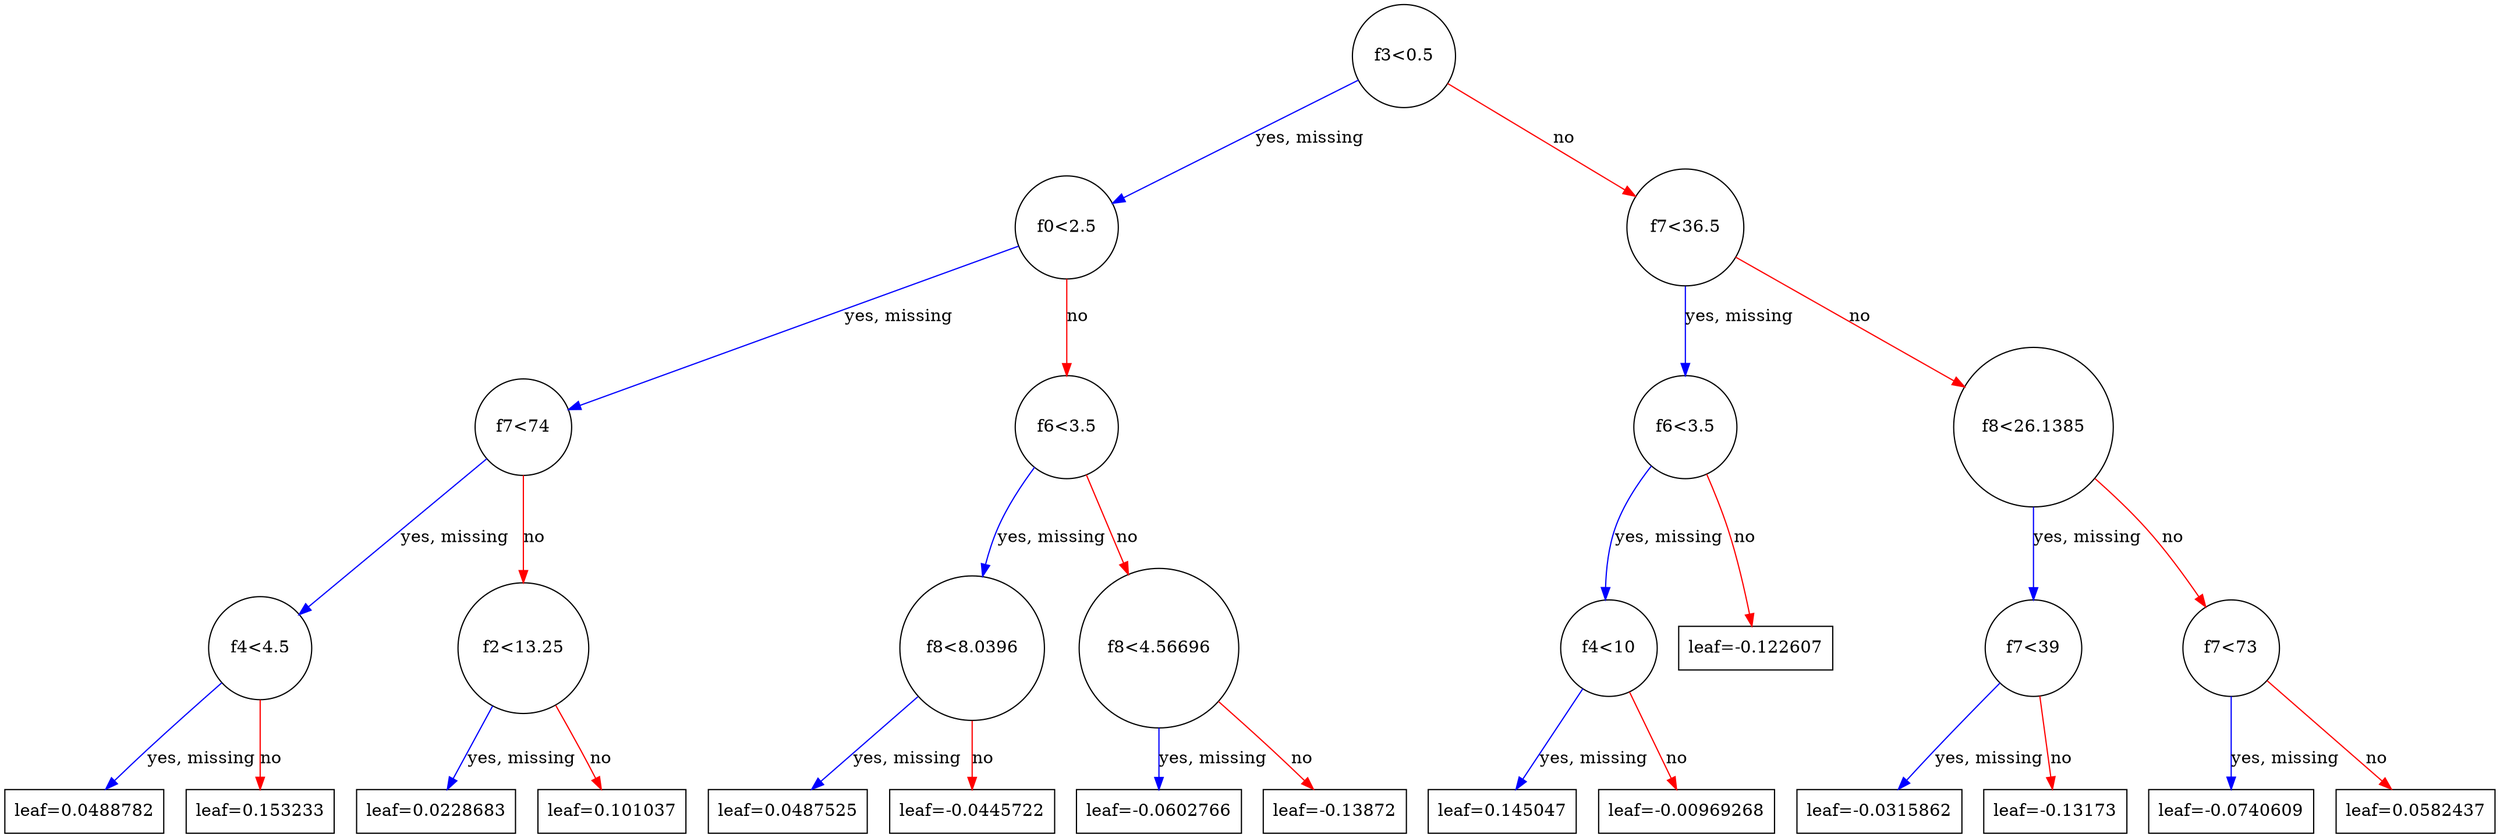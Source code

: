 digraph {
	graph [rankdir=UT]
		0 [label="f3<0.5" shape=circle]
			0 -> 1 [label="yes, missing" color="#0000FF"]
			0 -> 2 [label=no color="#FF0000"]
		1 [label="f0<2.5" shape=circle]
			1 -> 3 [label="yes, missing" color="#0000FF"]
			1 -> 4 [label=no color="#FF0000"]
		3 [label="f7<74" shape=circle]
			3 -> 7 [label="yes, missing" color="#0000FF"]
			3 -> 8 [label=no color="#FF0000"]
		7 [label="f4<4.5" shape=circle]
			7 -> 15 [label="yes, missing" color="#0000FF"]
			7 -> 16 [label=no color="#FF0000"]
		15 [label="leaf=0.0488782" shape=box]
		16 [label="leaf=0.153233" shape=box]
		8 [label="f2<13.25" shape=circle]
			8 -> 17 [label="yes, missing" color="#0000FF"]
			8 -> 18 [label=no color="#FF0000"]
		17 [label="leaf=0.0228683" shape=box]
		18 [label="leaf=0.101037" shape=box]
		4 [label="f6<3.5" shape=circle]
			4 -> 9 [label="yes, missing" color="#0000FF"]
			4 -> 10 [label=no color="#FF0000"]
		9 [label="f8<8.0396" shape=circle]
			9 -> 19 [label="yes, missing" color="#0000FF"]
			9 -> 20 [label=no color="#FF0000"]
		19 [label="leaf=0.0487525" shape=box]
		20 [label="leaf=-0.0445722" shape=box]
		10 [label="f8<4.56696" shape=circle]
			10 -> 21 [label="yes, missing" color="#0000FF"]
			10 -> 22 [label=no color="#FF0000"]
		21 [label="leaf=-0.0602766" shape=box]
		22 [label="leaf=-0.13872" shape=box]
		2 [label="f7<36.5" shape=circle]
			2 -> 5 [label="yes, missing" color="#0000FF"]
			2 -> 6 [label=no color="#FF0000"]
		5 [label="f6<3.5" shape=circle]
			5 -> 11 [label="yes, missing" color="#0000FF"]
			5 -> 12 [label=no color="#FF0000"]
		11 [label="f4<10" shape=circle]
			11 -> 23 [label="yes, missing" color="#0000FF"]
			11 -> 24 [label=no color="#FF0000"]
		23 [label="leaf=0.145047" shape=box]
		24 [label="leaf=-0.00969268" shape=box]
		12 [label="leaf=-0.122607" shape=box]
		6 [label="f8<26.1385" shape=circle]
			6 -> 13 [label="yes, missing" color="#0000FF"]
			6 -> 14 [label=no color="#FF0000"]
		13 [label="f7<39" shape=circle]
			13 -> 25 [label="yes, missing" color="#0000FF"]
			13 -> 26 [label=no color="#FF0000"]
		25 [label="leaf=-0.0315862" shape=box]
		26 [label="leaf=-0.13173" shape=box]
		14 [label="f7<73" shape=circle]
			14 -> 27 [label="yes, missing" color="#0000FF"]
			14 -> 28 [label=no color="#FF0000"]
		27 [label="leaf=-0.0740609" shape=box]
		28 [label="leaf=0.0582437" shape=box]
}